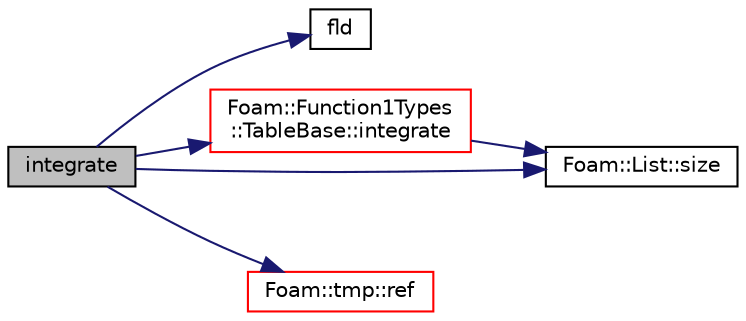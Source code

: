digraph "integrate"
{
  bgcolor="transparent";
  edge [fontname="Helvetica",fontsize="10",labelfontname="Helvetica",labelfontsize="10"];
  node [fontname="Helvetica",fontsize="10",shape=record];
  rankdir="LR";
  Node1 [label="integrate",height=0.2,width=0.4,color="black", fillcolor="grey75", style="filled", fontcolor="black"];
  Node1 -> Node2 [color="midnightblue",fontsize="10",style="solid",fontname="Helvetica"];
  Node2 [label="fld",height=0.2,width=0.4,color="black",URL="$a04379.html#ad4512456f4da706b47fd304150561080"];
  Node1 -> Node3 [color="midnightblue",fontsize="10",style="solid",fontname="Helvetica"];
  Node3 [label="Foam::Function1Types\l::TableBase::integrate",height=0.2,width=0.4,color="red",URL="$a02625.html#a866eeb2a77f2aed146549c89a5e57ad1",tooltip="Integrate between two (scalar) values. "];
  Node3 -> Node4 [color="midnightblue",fontsize="10",style="solid",fontname="Helvetica"];
  Node4 [label="Foam::List::size",height=0.2,width=0.4,color="black",URL="$a01391.html#a8a5f6fa29bd4b500caf186f60245b384",tooltip="Override size to be inconsistent with allocated storage. "];
  Node1 -> Node5 [color="midnightblue",fontsize="10",style="solid",fontname="Helvetica"];
  Node5 [label="Foam::tmp::ref",height=0.2,width=0.4,color="red",URL="$a02695.html#a355da090b61b5b48e7435dec5942b7e9",tooltip="Return non-const reference or generate a fatal error. "];
  Node1 -> Node4 [color="midnightblue",fontsize="10",style="solid",fontname="Helvetica"];
}
